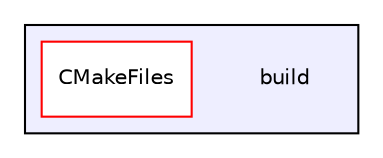 digraph "build" {
  compound=true
  node [ fontsize="10", fontname="Helvetica"];
  edge [ labelfontsize="10", labelfontname="Helvetica"];
  subgraph clusterdir_41a7c60fe1a6af81b6e1526a4b16ab5e {
    graph [ bgcolor="#eeeeff", pencolor="black", label="" URL="dir_41a7c60fe1a6af81b6e1526a4b16ab5e.html"];
    dir_41a7c60fe1a6af81b6e1526a4b16ab5e [shape=plaintext label="build"];
    dir_b18f13ba0724a61ec7012cd5d5ee95e3 [shape=box label="CMakeFiles" color="red" fillcolor="white" style="filled" URL="dir_b18f13ba0724a61ec7012cd5d5ee95e3.html"];
  }
}
